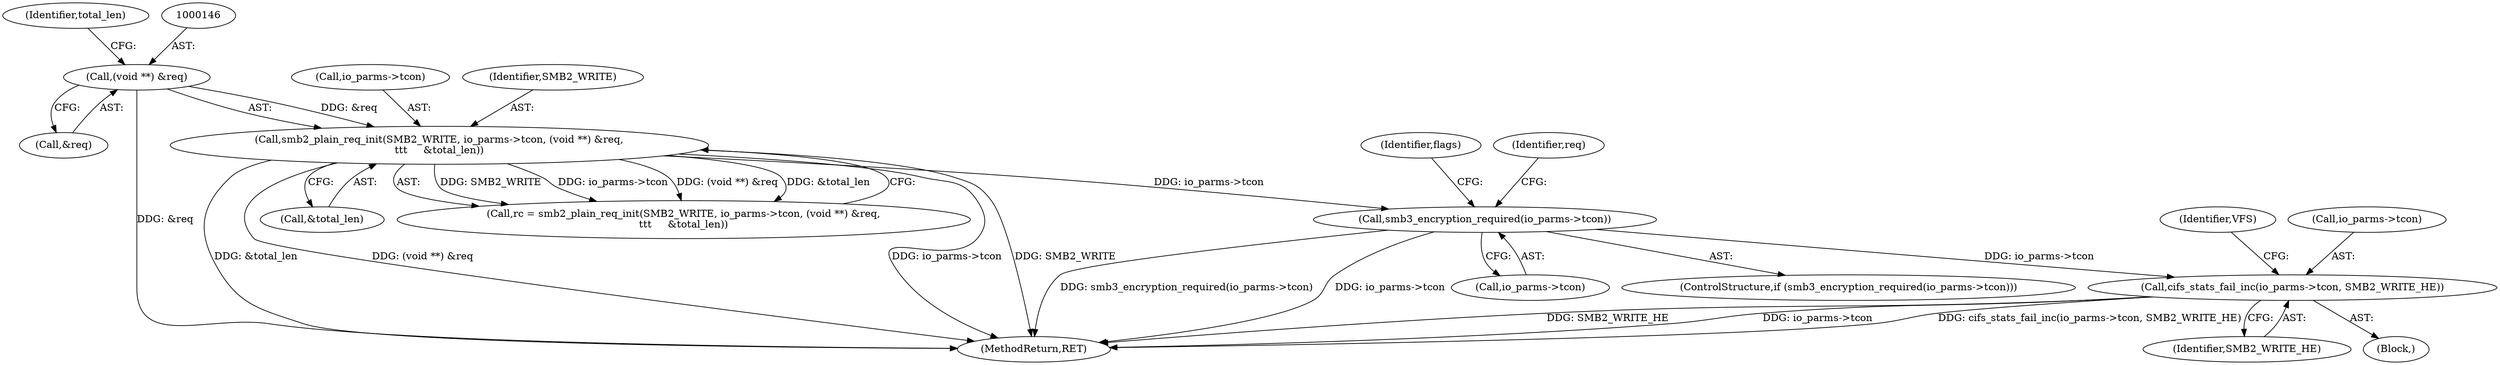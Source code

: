 digraph "0_linux_6a3eb3360667170988f8a6477f6686242061488a@API" {
"1000169" [label="(Call,smb3_encryption_required(io_parms->tcon))"];
"1000140" [label="(Call,smb2_plain_req_init(SMB2_WRITE, io_parms->tcon, (void **) &req,\n\t\t\t     &total_len))"];
"1000145" [label="(Call,(void **) &req)"];
"1000347" [label="(Call,cifs_stats_fail_inc(io_parms->tcon, SMB2_WRITE_HE))"];
"1000147" [label="(Call,&req)"];
"1000353" [label="(Identifier,VFS)"];
"1000322" [label="(Block,)"];
"1000168" [label="(ControlStructure,if (smb3_encryption_required(io_parms->tcon)))"];
"1000169" [label="(Call,smb3_encryption_required(io_parms->tcon))"];
"1000392" [label="(MethodReturn,RET)"];
"1000174" [label="(Identifier,flags)"];
"1000140" [label="(Call,smb2_plain_req_init(SMB2_WRITE, io_parms->tcon, (void **) &req,\n\t\t\t     &total_len))"];
"1000142" [label="(Call,io_parms->tcon)"];
"1000150" [label="(Identifier,total_len)"];
"1000149" [label="(Call,&total_len)"];
"1000179" [label="(Identifier,req)"];
"1000138" [label="(Call,rc = smb2_plain_req_init(SMB2_WRITE, io_parms->tcon, (void **) &req,\n\t\t\t     &total_len))"];
"1000348" [label="(Call,io_parms->tcon)"];
"1000351" [label="(Identifier,SMB2_WRITE_HE)"];
"1000141" [label="(Identifier,SMB2_WRITE)"];
"1000347" [label="(Call,cifs_stats_fail_inc(io_parms->tcon, SMB2_WRITE_HE))"];
"1000170" [label="(Call,io_parms->tcon)"];
"1000145" [label="(Call,(void **) &req)"];
"1000169" -> "1000168"  [label="AST: "];
"1000169" -> "1000170"  [label="CFG: "];
"1000170" -> "1000169"  [label="AST: "];
"1000174" -> "1000169"  [label="CFG: "];
"1000179" -> "1000169"  [label="CFG: "];
"1000169" -> "1000392"  [label="DDG: smb3_encryption_required(io_parms->tcon)"];
"1000169" -> "1000392"  [label="DDG: io_parms->tcon"];
"1000140" -> "1000169"  [label="DDG: io_parms->tcon"];
"1000169" -> "1000347"  [label="DDG: io_parms->tcon"];
"1000140" -> "1000138"  [label="AST: "];
"1000140" -> "1000149"  [label="CFG: "];
"1000141" -> "1000140"  [label="AST: "];
"1000142" -> "1000140"  [label="AST: "];
"1000145" -> "1000140"  [label="AST: "];
"1000149" -> "1000140"  [label="AST: "];
"1000138" -> "1000140"  [label="CFG: "];
"1000140" -> "1000392"  [label="DDG: io_parms->tcon"];
"1000140" -> "1000392"  [label="DDG: SMB2_WRITE"];
"1000140" -> "1000392"  [label="DDG: &total_len"];
"1000140" -> "1000392"  [label="DDG: (void **) &req"];
"1000140" -> "1000138"  [label="DDG: SMB2_WRITE"];
"1000140" -> "1000138"  [label="DDG: io_parms->tcon"];
"1000140" -> "1000138"  [label="DDG: (void **) &req"];
"1000140" -> "1000138"  [label="DDG: &total_len"];
"1000145" -> "1000140"  [label="DDG: &req"];
"1000145" -> "1000147"  [label="CFG: "];
"1000146" -> "1000145"  [label="AST: "];
"1000147" -> "1000145"  [label="AST: "];
"1000150" -> "1000145"  [label="CFG: "];
"1000145" -> "1000392"  [label="DDG: &req"];
"1000347" -> "1000322"  [label="AST: "];
"1000347" -> "1000351"  [label="CFG: "];
"1000348" -> "1000347"  [label="AST: "];
"1000351" -> "1000347"  [label="AST: "];
"1000353" -> "1000347"  [label="CFG: "];
"1000347" -> "1000392"  [label="DDG: SMB2_WRITE_HE"];
"1000347" -> "1000392"  [label="DDG: io_parms->tcon"];
"1000347" -> "1000392"  [label="DDG: cifs_stats_fail_inc(io_parms->tcon, SMB2_WRITE_HE)"];
}
